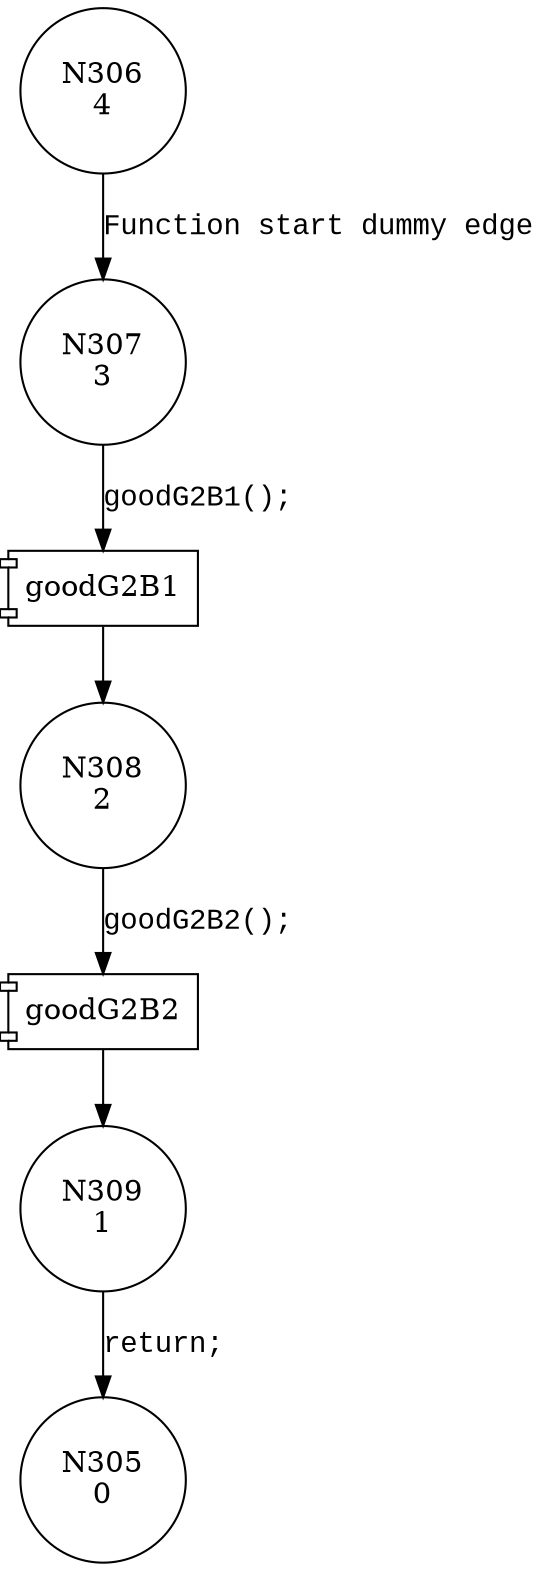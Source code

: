 digraph CWE121_Stack_Based_Buffer_Overflow__CWE193_char_alloca_loop_02_good {
307 [shape="circle" label="N307\n3"]
308 [shape="circle" label="N308\n2"]
309 [shape="circle" label="N309\n1"]
306 [shape="circle" label="N306\n4"]
305 [shape="circle" label="N305\n0"]
100012 [shape="component" label="goodG2B1"]
307 -> 100012 [label="goodG2B1();" fontname="Courier New"]
100012 -> 308 [label="" fontname="Courier New"]
100013 [shape="component" label="goodG2B2"]
308 -> 100013 [label="goodG2B2();" fontname="Courier New"]
100013 -> 309 [label="" fontname="Courier New"]
306 -> 307 [label="Function start dummy edge" fontname="Courier New"]
309 -> 305 [label="return;" fontname="Courier New"]
}
